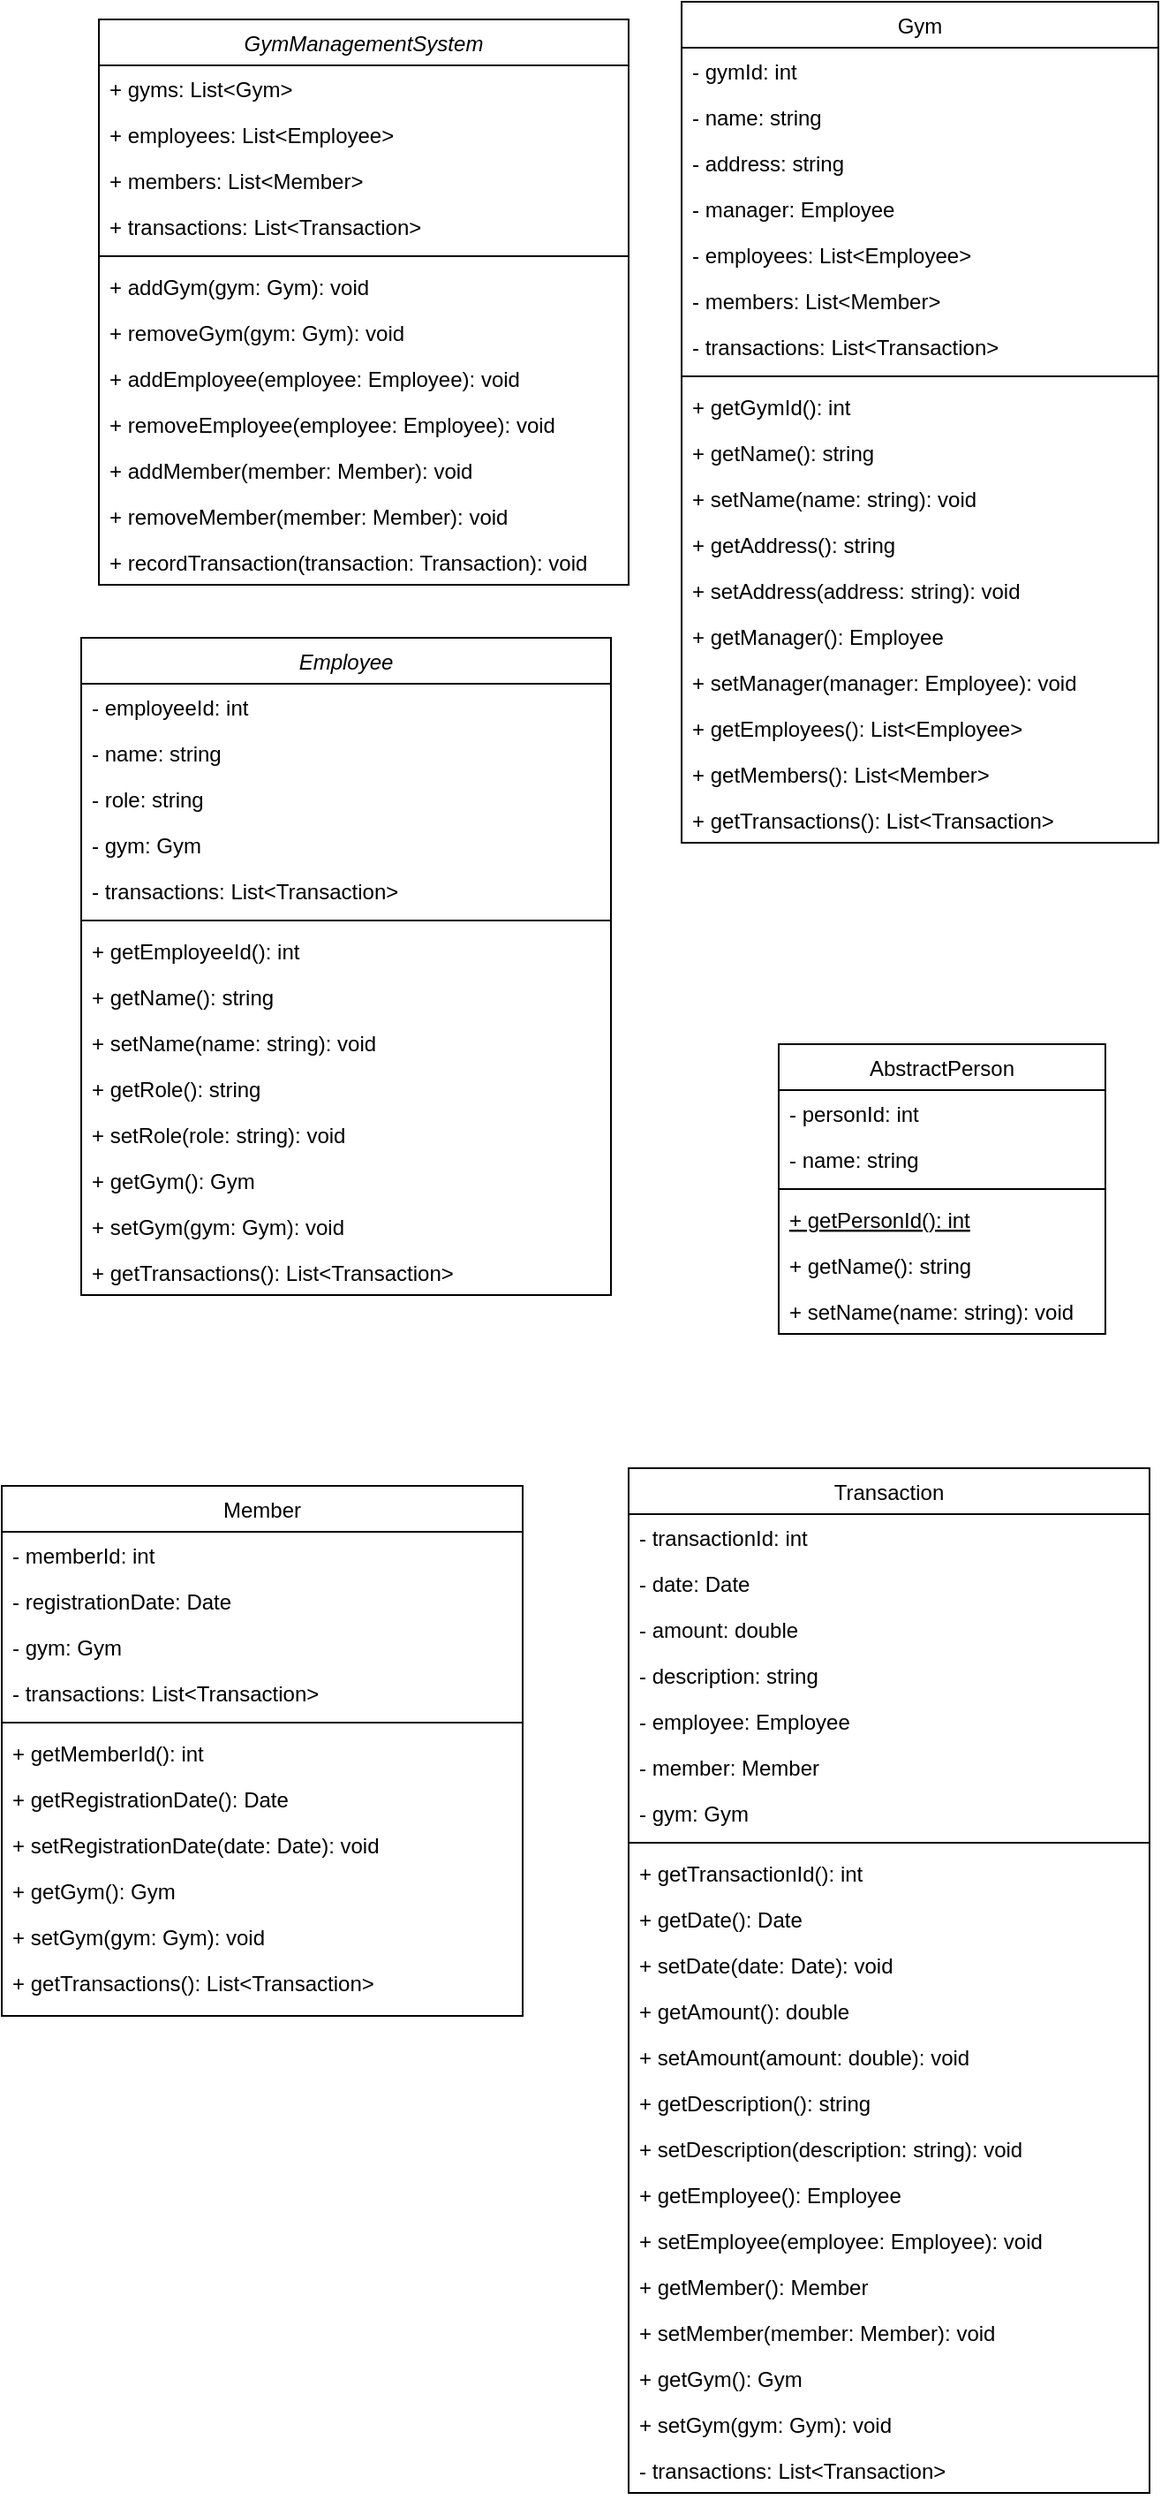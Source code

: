 <mxfile version="22.0.8" type="github">
  <diagram id="C5RBs43oDa-KdzZeNtuy" name="Page-1">
    <mxGraphModel dx="957" dy="524" grid="1" gridSize="10" guides="1" tooltips="1" connect="1" arrows="1" fold="1" page="1" pageScale="1" pageWidth="827" pageHeight="1169" math="0" shadow="0">
      <root>
        <mxCell id="WIyWlLk6GJQsqaUBKTNV-0" />
        <mxCell id="WIyWlLk6GJQsqaUBKTNV-1" parent="WIyWlLk6GJQsqaUBKTNV-0" />
        <mxCell id="zkfFHV4jXpPFQw0GAbJ--0" value="GymManagementSystem" style="swimlane;fontStyle=2;align=center;verticalAlign=top;childLayout=stackLayout;horizontal=1;startSize=26;horizontalStack=0;resizeParent=1;resizeLast=0;collapsible=1;marginBottom=0;rounded=0;shadow=0;strokeWidth=1;" parent="WIyWlLk6GJQsqaUBKTNV-1" vertex="1">
          <mxGeometry x="130" y="120" width="300" height="320" as="geometry">
            <mxRectangle x="230" y="140" width="160" height="26" as="alternateBounds" />
          </mxGeometry>
        </mxCell>
        <mxCell id="zkfFHV4jXpPFQw0GAbJ--1" value="+ gyms: List&lt;Gym&gt;" style="text;align=left;verticalAlign=top;spacingLeft=4;spacingRight=4;overflow=hidden;rotatable=0;points=[[0,0.5],[1,0.5]];portConstraint=eastwest;" parent="zkfFHV4jXpPFQw0GAbJ--0" vertex="1">
          <mxGeometry y="26" width="300" height="26" as="geometry" />
        </mxCell>
        <mxCell id="zkfFHV4jXpPFQw0GAbJ--2" value="+ employees: List&lt;Employee&gt;" style="text;align=left;verticalAlign=top;spacingLeft=4;spacingRight=4;overflow=hidden;rotatable=0;points=[[0,0.5],[1,0.5]];portConstraint=eastwest;rounded=0;shadow=0;html=0;" parent="zkfFHV4jXpPFQw0GAbJ--0" vertex="1">
          <mxGeometry y="52" width="300" height="26" as="geometry" />
        </mxCell>
        <mxCell id="zkfFHV4jXpPFQw0GAbJ--3" value="+ members: List&lt;Member&gt;" style="text;align=left;verticalAlign=top;spacingLeft=4;spacingRight=4;overflow=hidden;rotatable=0;points=[[0,0.5],[1,0.5]];portConstraint=eastwest;rounded=0;shadow=0;html=0;" parent="zkfFHV4jXpPFQw0GAbJ--0" vertex="1">
          <mxGeometry y="78" width="300" height="26" as="geometry" />
        </mxCell>
        <mxCell id="KvkQuEorM9B9V_fO__pe-0" value="+ transactions: List&lt;Transaction&gt; " style="text;align=left;verticalAlign=top;spacingLeft=4;spacingRight=4;overflow=hidden;rotatable=0;points=[[0,0.5],[1,0.5]];portConstraint=eastwest;rounded=0;shadow=0;html=0;" vertex="1" parent="zkfFHV4jXpPFQw0GAbJ--0">
          <mxGeometry y="104" width="300" height="26" as="geometry" />
        </mxCell>
        <mxCell id="zkfFHV4jXpPFQw0GAbJ--4" value="" style="line;html=1;strokeWidth=1;align=left;verticalAlign=middle;spacingTop=-1;spacingLeft=3;spacingRight=3;rotatable=0;labelPosition=right;points=[];portConstraint=eastwest;" parent="zkfFHV4jXpPFQw0GAbJ--0" vertex="1">
          <mxGeometry y="130" width="300" height="8" as="geometry" />
        </mxCell>
        <mxCell id="zkfFHV4jXpPFQw0GAbJ--5" value="+ addGym(gym: Gym): void" style="text;align=left;verticalAlign=top;spacingLeft=4;spacingRight=4;overflow=hidden;rotatable=0;points=[[0,0.5],[1,0.5]];portConstraint=eastwest;" parent="zkfFHV4jXpPFQw0GAbJ--0" vertex="1">
          <mxGeometry y="138" width="300" height="26" as="geometry" />
        </mxCell>
        <mxCell id="KvkQuEorM9B9V_fO__pe-1" value="+ removeGym(gym: Gym): void" style="text;align=left;verticalAlign=top;spacingLeft=4;spacingRight=4;overflow=hidden;rotatable=0;points=[[0,0.5],[1,0.5]];portConstraint=eastwest;" vertex="1" parent="zkfFHV4jXpPFQw0GAbJ--0">
          <mxGeometry y="164" width="300" height="26" as="geometry" />
        </mxCell>
        <mxCell id="KvkQuEorM9B9V_fO__pe-2" value="+ addEmployee(employee: Employee): void" style="text;align=left;verticalAlign=top;spacingLeft=4;spacingRight=4;overflow=hidden;rotatable=0;points=[[0,0.5],[1,0.5]];portConstraint=eastwest;" vertex="1" parent="zkfFHV4jXpPFQw0GAbJ--0">
          <mxGeometry y="190" width="300" height="26" as="geometry" />
        </mxCell>
        <mxCell id="KvkQuEorM9B9V_fO__pe-3" value="+ removeEmployee(employee: Employee): void" style="text;align=left;verticalAlign=top;spacingLeft=4;spacingRight=4;overflow=hidden;rotatable=0;points=[[0,0.5],[1,0.5]];portConstraint=eastwest;" vertex="1" parent="zkfFHV4jXpPFQw0GAbJ--0">
          <mxGeometry y="216" width="300" height="26" as="geometry" />
        </mxCell>
        <mxCell id="KvkQuEorM9B9V_fO__pe-5" value="+ addMember(member: Member): void" style="text;align=left;verticalAlign=top;spacingLeft=4;spacingRight=4;overflow=hidden;rotatable=0;points=[[0,0.5],[1,0.5]];portConstraint=eastwest;" vertex="1" parent="zkfFHV4jXpPFQw0GAbJ--0">
          <mxGeometry y="242" width="300" height="26" as="geometry" />
        </mxCell>
        <mxCell id="KvkQuEorM9B9V_fO__pe-6" value="+ removeMember(member: Member): void" style="text;align=left;verticalAlign=top;spacingLeft=4;spacingRight=4;overflow=hidden;rotatable=0;points=[[0,0.5],[1,0.5]];portConstraint=eastwest;" vertex="1" parent="zkfFHV4jXpPFQw0GAbJ--0">
          <mxGeometry y="268" width="300" height="26" as="geometry" />
        </mxCell>
        <mxCell id="KvkQuEorM9B9V_fO__pe-7" value="+ recordTransaction(transaction: Transaction): void" style="text;align=left;verticalAlign=top;spacingLeft=4;spacingRight=4;overflow=hidden;rotatable=0;points=[[0,0.5],[1,0.5]];portConstraint=eastwest;" vertex="1" parent="zkfFHV4jXpPFQw0GAbJ--0">
          <mxGeometry y="294" width="300" height="26" as="geometry" />
        </mxCell>
        <mxCell id="zkfFHV4jXpPFQw0GAbJ--6" value="  AbstractPerson  " style="swimlane;fontStyle=0;align=center;verticalAlign=top;childLayout=stackLayout;horizontal=1;startSize=26;horizontalStack=0;resizeParent=1;resizeLast=0;collapsible=1;marginBottom=0;rounded=0;shadow=0;strokeWidth=1;" parent="WIyWlLk6GJQsqaUBKTNV-1" vertex="1">
          <mxGeometry x="515" y="700" width="185" height="164" as="geometry">
            <mxRectangle x="515" y="700" width="160" height="26" as="alternateBounds" />
          </mxGeometry>
        </mxCell>
        <mxCell id="zkfFHV4jXpPFQw0GAbJ--7" value="- personId: int " style="text;align=left;verticalAlign=top;spacingLeft=4;spacingRight=4;overflow=hidden;rotatable=0;points=[[0,0.5],[1,0.5]];portConstraint=eastwest;" parent="zkfFHV4jXpPFQw0GAbJ--6" vertex="1">
          <mxGeometry y="26" width="185" height="26" as="geometry" />
        </mxCell>
        <mxCell id="zkfFHV4jXpPFQw0GAbJ--8" value="- name: string " style="text;align=left;verticalAlign=top;spacingLeft=4;spacingRight=4;overflow=hidden;rotatable=0;points=[[0,0.5],[1,0.5]];portConstraint=eastwest;rounded=0;shadow=0;html=0;" parent="zkfFHV4jXpPFQw0GAbJ--6" vertex="1">
          <mxGeometry y="52" width="185" height="26" as="geometry" />
        </mxCell>
        <mxCell id="zkfFHV4jXpPFQw0GAbJ--9" value="" style="line;html=1;strokeWidth=1;align=left;verticalAlign=middle;spacingTop=-1;spacingLeft=3;spacingRight=3;rotatable=0;labelPosition=right;points=[];portConstraint=eastwest;" parent="zkfFHV4jXpPFQw0GAbJ--6" vertex="1">
          <mxGeometry y="78" width="185" height="8" as="geometry" />
        </mxCell>
        <mxCell id="zkfFHV4jXpPFQw0GAbJ--10" value="+ getPersonId(): int" style="text;align=left;verticalAlign=top;spacingLeft=4;spacingRight=4;overflow=hidden;rotatable=0;points=[[0,0.5],[1,0.5]];portConstraint=eastwest;fontStyle=4" parent="zkfFHV4jXpPFQw0GAbJ--6" vertex="1">
          <mxGeometry y="86" width="185" height="26" as="geometry" />
        </mxCell>
        <mxCell id="zkfFHV4jXpPFQw0GAbJ--11" value="+ getName(): string " style="text;align=left;verticalAlign=top;spacingLeft=4;spacingRight=4;overflow=hidden;rotatable=0;points=[[0,0.5],[1,0.5]];portConstraint=eastwest;" parent="zkfFHV4jXpPFQw0GAbJ--6" vertex="1">
          <mxGeometry y="112" width="185" height="26" as="geometry" />
        </mxCell>
        <mxCell id="KvkQuEorM9B9V_fO__pe-33" value="+ setName(name: string): void" style="text;align=left;verticalAlign=top;spacingLeft=4;spacingRight=4;overflow=hidden;rotatable=0;points=[[0,0.5],[1,0.5]];portConstraint=eastwest;" vertex="1" parent="zkfFHV4jXpPFQw0GAbJ--6">
          <mxGeometry y="138" width="185" height="26" as="geometry" />
        </mxCell>
        <mxCell id="zkfFHV4jXpPFQw0GAbJ--13" value="Member " style="swimlane;fontStyle=0;align=center;verticalAlign=top;childLayout=stackLayout;horizontal=1;startSize=26;horizontalStack=0;resizeParent=1;resizeLast=0;collapsible=1;marginBottom=0;rounded=0;shadow=0;strokeWidth=1;" parent="WIyWlLk6GJQsqaUBKTNV-1" vertex="1">
          <mxGeometry x="75" y="950" width="295" height="300" as="geometry">
            <mxRectangle x="75" y="950" width="170" height="26" as="alternateBounds" />
          </mxGeometry>
        </mxCell>
        <mxCell id="zkfFHV4jXpPFQw0GAbJ--14" value="- memberId: int" style="text;align=left;verticalAlign=top;spacingLeft=4;spacingRight=4;overflow=hidden;rotatable=0;points=[[0,0.5],[1,0.5]];portConstraint=eastwest;" parent="zkfFHV4jXpPFQw0GAbJ--13" vertex="1">
          <mxGeometry y="26" width="295" height="26" as="geometry" />
        </mxCell>
        <mxCell id="KvkQuEorM9B9V_fO__pe-34" value="- registrationDate: Date" style="text;align=left;verticalAlign=top;spacingLeft=4;spacingRight=4;overflow=hidden;rotatable=0;points=[[0,0.5],[1,0.5]];portConstraint=eastwest;rounded=0;shadow=0;html=0;" vertex="1" parent="zkfFHV4jXpPFQw0GAbJ--13">
          <mxGeometry y="52" width="295" height="26" as="geometry" />
        </mxCell>
        <mxCell id="KvkQuEorM9B9V_fO__pe-35" value="- gym: Gym" style="text;align=left;verticalAlign=top;spacingLeft=4;spacingRight=4;overflow=hidden;rotatable=0;points=[[0,0.5],[1,0.5]];portConstraint=eastwest;rounded=0;shadow=0;html=0;" vertex="1" parent="zkfFHV4jXpPFQw0GAbJ--13">
          <mxGeometry y="78" width="295" height="26" as="geometry" />
        </mxCell>
        <mxCell id="KvkQuEorM9B9V_fO__pe-36" value="- transactions: List&lt;Transaction&gt;" style="text;align=left;verticalAlign=top;spacingLeft=4;spacingRight=4;overflow=hidden;rotatable=0;points=[[0,0.5],[1,0.5]];portConstraint=eastwest;rounded=0;shadow=0;html=0;" vertex="1" parent="zkfFHV4jXpPFQw0GAbJ--13">
          <mxGeometry y="104" width="295" height="26" as="geometry" />
        </mxCell>
        <mxCell id="KvkQuEorM9B9V_fO__pe-37" value="" style="line;html=1;strokeWidth=1;align=left;verticalAlign=middle;spacingTop=-1;spacingLeft=3;spacingRight=3;rotatable=0;labelPosition=right;points=[];portConstraint=eastwest;" vertex="1" parent="zkfFHV4jXpPFQw0GAbJ--13">
          <mxGeometry y="130" width="295" height="8" as="geometry" />
        </mxCell>
        <mxCell id="KvkQuEorM9B9V_fO__pe-38" value="+ getMemberId(): int" style="text;align=left;verticalAlign=top;spacingLeft=4;spacingRight=4;overflow=hidden;rotatable=0;points=[[0,0.5],[1,0.5]];portConstraint=eastwest;" vertex="1" parent="zkfFHV4jXpPFQw0GAbJ--13">
          <mxGeometry y="138" width="295" height="26" as="geometry" />
        </mxCell>
        <mxCell id="KvkQuEorM9B9V_fO__pe-39" value="+ getRegistrationDate(): Date" style="text;align=left;verticalAlign=top;spacingLeft=4;spacingRight=4;overflow=hidden;rotatable=0;points=[[0,0.5],[1,0.5]];portConstraint=eastwest;" vertex="1" parent="zkfFHV4jXpPFQw0GAbJ--13">
          <mxGeometry y="164" width="295" height="26" as="geometry" />
        </mxCell>
        <mxCell id="KvkQuEorM9B9V_fO__pe-40" value=" + setRegistrationDate(date: Date): void" style="text;align=left;verticalAlign=top;spacingLeft=4;spacingRight=4;overflow=hidden;rotatable=0;points=[[0,0.5],[1,0.5]];portConstraint=eastwest;" vertex="1" parent="zkfFHV4jXpPFQw0GAbJ--13">
          <mxGeometry y="190" width="295" height="26" as="geometry" />
        </mxCell>
        <mxCell id="KvkQuEorM9B9V_fO__pe-41" value="+ getGym(): Gym" style="text;align=left;verticalAlign=top;spacingLeft=4;spacingRight=4;overflow=hidden;rotatable=0;points=[[0,0.5],[1,0.5]];portConstraint=eastwest;" vertex="1" parent="zkfFHV4jXpPFQw0GAbJ--13">
          <mxGeometry y="216" width="295" height="26" as="geometry" />
        </mxCell>
        <mxCell id="KvkQuEorM9B9V_fO__pe-42" value="+ setGym(gym: Gym): void" style="text;align=left;verticalAlign=top;spacingLeft=4;spacingRight=4;overflow=hidden;rotatable=0;points=[[0,0.5],[1,0.5]];portConstraint=eastwest;" vertex="1" parent="zkfFHV4jXpPFQw0GAbJ--13">
          <mxGeometry y="242" width="295" height="26" as="geometry" />
        </mxCell>
        <mxCell id="KvkQuEorM9B9V_fO__pe-43" value="+ getTransactions(): List&lt;Transaction&gt;  " style="text;align=left;verticalAlign=top;spacingLeft=4;spacingRight=4;overflow=hidden;rotatable=0;points=[[0,0.5],[1,0.5]];portConstraint=eastwest;" vertex="1" parent="zkfFHV4jXpPFQw0GAbJ--13">
          <mxGeometry y="268" width="295" height="26" as="geometry" />
        </mxCell>
        <mxCell id="zkfFHV4jXpPFQw0GAbJ--17" value="Gym" style="swimlane;fontStyle=0;align=center;verticalAlign=top;childLayout=stackLayout;horizontal=1;startSize=26;horizontalStack=0;resizeParent=1;resizeLast=0;collapsible=1;marginBottom=0;rounded=0;shadow=0;strokeWidth=1;" parent="WIyWlLk6GJQsqaUBKTNV-1" vertex="1">
          <mxGeometry x="460" y="110" width="270" height="476" as="geometry">
            <mxRectangle x="550" y="140" width="160" height="26" as="alternateBounds" />
          </mxGeometry>
        </mxCell>
        <mxCell id="zkfFHV4jXpPFQw0GAbJ--18" value="- gymId: int" style="text;align=left;verticalAlign=top;spacingLeft=4;spacingRight=4;overflow=hidden;rotatable=0;points=[[0,0.5],[1,0.5]];portConstraint=eastwest;" parent="zkfFHV4jXpPFQw0GAbJ--17" vertex="1">
          <mxGeometry y="26" width="270" height="26" as="geometry" />
        </mxCell>
        <mxCell id="zkfFHV4jXpPFQw0GAbJ--19" value="- name: string" style="text;align=left;verticalAlign=top;spacingLeft=4;spacingRight=4;overflow=hidden;rotatable=0;points=[[0,0.5],[1,0.5]];portConstraint=eastwest;rounded=0;shadow=0;html=0;" parent="zkfFHV4jXpPFQw0GAbJ--17" vertex="1">
          <mxGeometry y="52" width="270" height="26" as="geometry" />
        </mxCell>
        <mxCell id="zkfFHV4jXpPFQw0GAbJ--20" value="- address: string" style="text;align=left;verticalAlign=top;spacingLeft=4;spacingRight=4;overflow=hidden;rotatable=0;points=[[0,0.5],[1,0.5]];portConstraint=eastwest;rounded=0;shadow=0;html=0;" parent="zkfFHV4jXpPFQw0GAbJ--17" vertex="1">
          <mxGeometry y="78" width="270" height="26" as="geometry" />
        </mxCell>
        <mxCell id="zkfFHV4jXpPFQw0GAbJ--21" value="- manager: Employee " style="text;align=left;verticalAlign=top;spacingLeft=4;spacingRight=4;overflow=hidden;rotatable=0;points=[[0,0.5],[1,0.5]];portConstraint=eastwest;rounded=0;shadow=0;html=0;" parent="zkfFHV4jXpPFQw0GAbJ--17" vertex="1">
          <mxGeometry y="104" width="270" height="26" as="geometry" />
        </mxCell>
        <mxCell id="zkfFHV4jXpPFQw0GAbJ--22" value="- employees: List&lt;Employee&gt; " style="text;align=left;verticalAlign=top;spacingLeft=4;spacingRight=4;overflow=hidden;rotatable=0;points=[[0,0.5],[1,0.5]];portConstraint=eastwest;rounded=0;shadow=0;html=0;" parent="zkfFHV4jXpPFQw0GAbJ--17" vertex="1">
          <mxGeometry y="130" width="270" height="26" as="geometry" />
        </mxCell>
        <mxCell id="KvkQuEorM9B9V_fO__pe-9" value="- members: List&lt;Member&gt;" style="text;align=left;verticalAlign=top;spacingLeft=4;spacingRight=4;overflow=hidden;rotatable=0;points=[[0,0.5],[1,0.5]];portConstraint=eastwest;rounded=0;shadow=0;html=0;" vertex="1" parent="zkfFHV4jXpPFQw0GAbJ--17">
          <mxGeometry y="156" width="270" height="26" as="geometry" />
        </mxCell>
        <mxCell id="KvkQuEorM9B9V_fO__pe-8" value="- transactions: List&lt;Transaction&gt;" style="text;align=left;verticalAlign=top;spacingLeft=4;spacingRight=4;overflow=hidden;rotatable=0;points=[[0,0.5],[1,0.5]];portConstraint=eastwest;rounded=0;shadow=0;html=0;" vertex="1" parent="zkfFHV4jXpPFQw0GAbJ--17">
          <mxGeometry y="182" width="270" height="26" as="geometry" />
        </mxCell>
        <mxCell id="zkfFHV4jXpPFQw0GAbJ--23" value="" style="line;html=1;strokeWidth=1;align=left;verticalAlign=middle;spacingTop=-1;spacingLeft=3;spacingRight=3;rotatable=0;labelPosition=right;points=[];portConstraint=eastwest;" parent="zkfFHV4jXpPFQw0GAbJ--17" vertex="1">
          <mxGeometry y="208" width="270" height="8" as="geometry" />
        </mxCell>
        <mxCell id="zkfFHV4jXpPFQw0GAbJ--24" value="+ getGymId(): int" style="text;align=left;verticalAlign=top;spacingLeft=4;spacingRight=4;overflow=hidden;rotatable=0;points=[[0,0.5],[1,0.5]];portConstraint=eastwest;" parent="zkfFHV4jXpPFQw0GAbJ--17" vertex="1">
          <mxGeometry y="216" width="270" height="26" as="geometry" />
        </mxCell>
        <mxCell id="zkfFHV4jXpPFQw0GAbJ--25" value=" + getName(): string  " style="text;align=left;verticalAlign=top;spacingLeft=4;spacingRight=4;overflow=hidden;rotatable=0;points=[[0,0.5],[1,0.5]];portConstraint=eastwest;" parent="zkfFHV4jXpPFQw0GAbJ--17" vertex="1">
          <mxGeometry y="242" width="270" height="26" as="geometry" />
        </mxCell>
        <mxCell id="KvkQuEorM9B9V_fO__pe-10" value="+ setName(name: string): void" style="text;align=left;verticalAlign=top;spacingLeft=4;spacingRight=4;overflow=hidden;rotatable=0;points=[[0,0.5],[1,0.5]];portConstraint=eastwest;" vertex="1" parent="zkfFHV4jXpPFQw0GAbJ--17">
          <mxGeometry y="268" width="270" height="26" as="geometry" />
        </mxCell>
        <mxCell id="KvkQuEorM9B9V_fO__pe-11" value="+ getAddress(): string" style="text;align=left;verticalAlign=top;spacingLeft=4;spacingRight=4;overflow=hidden;rotatable=0;points=[[0,0.5],[1,0.5]];portConstraint=eastwest;" vertex="1" parent="zkfFHV4jXpPFQw0GAbJ--17">
          <mxGeometry y="294" width="270" height="26" as="geometry" />
        </mxCell>
        <mxCell id="KvkQuEorM9B9V_fO__pe-12" value="+ setAddress(address: string): void" style="text;align=left;verticalAlign=top;spacingLeft=4;spacingRight=4;overflow=hidden;rotatable=0;points=[[0,0.5],[1,0.5]];portConstraint=eastwest;" vertex="1" parent="zkfFHV4jXpPFQw0GAbJ--17">
          <mxGeometry y="320" width="270" height="26" as="geometry" />
        </mxCell>
        <mxCell id="KvkQuEorM9B9V_fO__pe-13" value="+ getManager(): Employee" style="text;align=left;verticalAlign=top;spacingLeft=4;spacingRight=4;overflow=hidden;rotatable=0;points=[[0,0.5],[1,0.5]];portConstraint=eastwest;" vertex="1" parent="zkfFHV4jXpPFQw0GAbJ--17">
          <mxGeometry y="346" width="270" height="26" as="geometry" />
        </mxCell>
        <mxCell id="KvkQuEorM9B9V_fO__pe-14" value="+ setManager(manager: Employee): void" style="text;align=left;verticalAlign=top;spacingLeft=4;spacingRight=4;overflow=hidden;rotatable=0;points=[[0,0.5],[1,0.5]];portConstraint=eastwest;" vertex="1" parent="zkfFHV4jXpPFQw0GAbJ--17">
          <mxGeometry y="372" width="270" height="26" as="geometry" />
        </mxCell>
        <mxCell id="KvkQuEorM9B9V_fO__pe-15" value="+ getEmployees(): List&lt;Employee&gt;" style="text;align=left;verticalAlign=top;spacingLeft=4;spacingRight=4;overflow=hidden;rotatable=0;points=[[0,0.5],[1,0.5]];portConstraint=eastwest;" vertex="1" parent="zkfFHV4jXpPFQw0GAbJ--17">
          <mxGeometry y="398" width="270" height="26" as="geometry" />
        </mxCell>
        <mxCell id="KvkQuEorM9B9V_fO__pe-16" value="+ getMembers(): List&lt;Member&gt; " style="text;align=left;verticalAlign=top;spacingLeft=4;spacingRight=4;overflow=hidden;rotatable=0;points=[[0,0.5],[1,0.5]];portConstraint=eastwest;" vertex="1" parent="zkfFHV4jXpPFQw0GAbJ--17">
          <mxGeometry y="424" width="270" height="26" as="geometry" />
        </mxCell>
        <mxCell id="KvkQuEorM9B9V_fO__pe-17" value="+ getTransactions(): List&lt;Transaction&gt; " style="text;align=left;verticalAlign=top;spacingLeft=4;spacingRight=4;overflow=hidden;rotatable=0;points=[[0,0.5],[1,0.5]];portConstraint=eastwest;" vertex="1" parent="zkfFHV4jXpPFQw0GAbJ--17">
          <mxGeometry y="450" width="270" height="26" as="geometry" />
        </mxCell>
        <mxCell id="KvkQuEorM9B9V_fO__pe-18" value="Employee" style="swimlane;fontStyle=2;align=center;verticalAlign=top;childLayout=stackLayout;horizontal=1;startSize=26;horizontalStack=0;resizeParent=1;resizeLast=0;collapsible=1;marginBottom=0;rounded=0;shadow=0;strokeWidth=1;" vertex="1" parent="WIyWlLk6GJQsqaUBKTNV-1">
          <mxGeometry x="120" y="470" width="300" height="372" as="geometry">
            <mxRectangle x="230" y="140" width="160" height="26" as="alternateBounds" />
          </mxGeometry>
        </mxCell>
        <mxCell id="KvkQuEorM9B9V_fO__pe-19" value="- employeeId: int" style="text;align=left;verticalAlign=top;spacingLeft=4;spacingRight=4;overflow=hidden;rotatable=0;points=[[0,0.5],[1,0.5]];portConstraint=eastwest;" vertex="1" parent="KvkQuEorM9B9V_fO__pe-18">
          <mxGeometry y="26" width="300" height="26" as="geometry" />
        </mxCell>
        <mxCell id="KvkQuEorM9B9V_fO__pe-20" value="- name: string" style="text;align=left;verticalAlign=top;spacingLeft=4;spacingRight=4;overflow=hidden;rotatable=0;points=[[0,0.5],[1,0.5]];portConstraint=eastwest;rounded=0;shadow=0;html=0;" vertex="1" parent="KvkQuEorM9B9V_fO__pe-18">
          <mxGeometry y="52" width="300" height="26" as="geometry" />
        </mxCell>
        <mxCell id="KvkQuEorM9B9V_fO__pe-21" value="- role: string" style="text;align=left;verticalAlign=top;spacingLeft=4;spacingRight=4;overflow=hidden;rotatable=0;points=[[0,0.5],[1,0.5]];portConstraint=eastwest;rounded=0;shadow=0;html=0;" vertex="1" parent="KvkQuEorM9B9V_fO__pe-18">
          <mxGeometry y="78" width="300" height="26" as="geometry" />
        </mxCell>
        <mxCell id="KvkQuEorM9B9V_fO__pe-31" value="- gym: Gym" style="text;align=left;verticalAlign=top;spacingLeft=4;spacingRight=4;overflow=hidden;rotatable=0;points=[[0,0.5],[1,0.5]];portConstraint=eastwest;rounded=0;shadow=0;html=0;" vertex="1" parent="KvkQuEorM9B9V_fO__pe-18">
          <mxGeometry y="104" width="300" height="26" as="geometry" />
        </mxCell>
        <mxCell id="KvkQuEorM9B9V_fO__pe-22" value="- transactions: List&lt;Transaction&gt;" style="text;align=left;verticalAlign=top;spacingLeft=4;spacingRight=4;overflow=hidden;rotatable=0;points=[[0,0.5],[1,0.5]];portConstraint=eastwest;rounded=0;shadow=0;html=0;" vertex="1" parent="KvkQuEorM9B9V_fO__pe-18">
          <mxGeometry y="130" width="300" height="26" as="geometry" />
        </mxCell>
        <mxCell id="KvkQuEorM9B9V_fO__pe-23" value="" style="line;html=1;strokeWidth=1;align=left;verticalAlign=middle;spacingTop=-1;spacingLeft=3;spacingRight=3;rotatable=0;labelPosition=right;points=[];portConstraint=eastwest;" vertex="1" parent="KvkQuEorM9B9V_fO__pe-18">
          <mxGeometry y="156" width="300" height="8" as="geometry" />
        </mxCell>
        <mxCell id="KvkQuEorM9B9V_fO__pe-24" value="+ getEmployeeId(): int" style="text;align=left;verticalAlign=top;spacingLeft=4;spacingRight=4;overflow=hidden;rotatable=0;points=[[0,0.5],[1,0.5]];portConstraint=eastwest;" vertex="1" parent="KvkQuEorM9B9V_fO__pe-18">
          <mxGeometry y="164" width="300" height="26" as="geometry" />
        </mxCell>
        <mxCell id="KvkQuEorM9B9V_fO__pe-25" value="+ getName(): string " style="text;align=left;verticalAlign=top;spacingLeft=4;spacingRight=4;overflow=hidden;rotatable=0;points=[[0,0.5],[1,0.5]];portConstraint=eastwest;" vertex="1" parent="KvkQuEorM9B9V_fO__pe-18">
          <mxGeometry y="190" width="300" height="26" as="geometry" />
        </mxCell>
        <mxCell id="KvkQuEorM9B9V_fO__pe-26" value="+ setName(name: string): void" style="text;align=left;verticalAlign=top;spacingLeft=4;spacingRight=4;overflow=hidden;rotatable=0;points=[[0,0.5],[1,0.5]];portConstraint=eastwest;" vertex="1" parent="KvkQuEorM9B9V_fO__pe-18">
          <mxGeometry y="216" width="300" height="26" as="geometry" />
        </mxCell>
        <mxCell id="KvkQuEorM9B9V_fO__pe-27" value="+ getRole(): string" style="text;align=left;verticalAlign=top;spacingLeft=4;spacingRight=4;overflow=hidden;rotatable=0;points=[[0,0.5],[1,0.5]];portConstraint=eastwest;" vertex="1" parent="KvkQuEorM9B9V_fO__pe-18">
          <mxGeometry y="242" width="300" height="26" as="geometry" />
        </mxCell>
        <mxCell id="KvkQuEorM9B9V_fO__pe-28" value="+ setRole(role: string): void" style="text;align=left;verticalAlign=top;spacingLeft=4;spacingRight=4;overflow=hidden;rotatable=0;points=[[0,0.5],[1,0.5]];portConstraint=eastwest;" vertex="1" parent="KvkQuEorM9B9V_fO__pe-18">
          <mxGeometry y="268" width="300" height="26" as="geometry" />
        </mxCell>
        <mxCell id="KvkQuEorM9B9V_fO__pe-29" value="+ getGym(): Gym" style="text;align=left;verticalAlign=top;spacingLeft=4;spacingRight=4;overflow=hidden;rotatable=0;points=[[0,0.5],[1,0.5]];portConstraint=eastwest;" vertex="1" parent="KvkQuEorM9B9V_fO__pe-18">
          <mxGeometry y="294" width="300" height="26" as="geometry" />
        </mxCell>
        <mxCell id="KvkQuEorM9B9V_fO__pe-30" value="+ setGym(gym: Gym): void " style="text;align=left;verticalAlign=top;spacingLeft=4;spacingRight=4;overflow=hidden;rotatable=0;points=[[0,0.5],[1,0.5]];portConstraint=eastwest;" vertex="1" parent="KvkQuEorM9B9V_fO__pe-18">
          <mxGeometry y="320" width="300" height="26" as="geometry" />
        </mxCell>
        <mxCell id="KvkQuEorM9B9V_fO__pe-32" value="+ getTransactions(): List&lt;Transaction&gt;" style="text;align=left;verticalAlign=top;spacingLeft=4;spacingRight=4;overflow=hidden;rotatable=0;points=[[0,0.5],[1,0.5]];portConstraint=eastwest;" vertex="1" parent="KvkQuEorM9B9V_fO__pe-18">
          <mxGeometry y="346" width="300" height="26" as="geometry" />
        </mxCell>
        <mxCell id="KvkQuEorM9B9V_fO__pe-46" value="Transaction" style="swimlane;fontStyle=0;align=center;verticalAlign=top;childLayout=stackLayout;horizontal=1;startSize=26;horizontalStack=0;resizeParent=1;resizeLast=0;collapsible=1;marginBottom=0;rounded=0;shadow=0;strokeWidth=1;" vertex="1" parent="WIyWlLk6GJQsqaUBKTNV-1">
          <mxGeometry x="430" y="940" width="295" height="580" as="geometry">
            <mxRectangle x="75" y="950" width="170" height="26" as="alternateBounds" />
          </mxGeometry>
        </mxCell>
        <mxCell id="KvkQuEorM9B9V_fO__pe-47" value="- transactionId: int" style="text;align=left;verticalAlign=top;spacingLeft=4;spacingRight=4;overflow=hidden;rotatable=0;points=[[0,0.5],[1,0.5]];portConstraint=eastwest;" vertex="1" parent="KvkQuEorM9B9V_fO__pe-46">
          <mxGeometry y="26" width="295" height="26" as="geometry" />
        </mxCell>
        <mxCell id="KvkQuEorM9B9V_fO__pe-48" value="- date: Date" style="text;align=left;verticalAlign=top;spacingLeft=4;spacingRight=4;overflow=hidden;rotatable=0;points=[[0,0.5],[1,0.5]];portConstraint=eastwest;rounded=0;shadow=0;html=0;" vertex="1" parent="KvkQuEorM9B9V_fO__pe-46">
          <mxGeometry y="52" width="295" height="26" as="geometry" />
        </mxCell>
        <mxCell id="KvkQuEorM9B9V_fO__pe-49" value="- amount: double" style="text;align=left;verticalAlign=top;spacingLeft=4;spacingRight=4;overflow=hidden;rotatable=0;points=[[0,0.5],[1,0.5]];portConstraint=eastwest;rounded=0;shadow=0;html=0;" vertex="1" parent="KvkQuEorM9B9V_fO__pe-46">
          <mxGeometry y="78" width="295" height="26" as="geometry" />
        </mxCell>
        <mxCell id="KvkQuEorM9B9V_fO__pe-50" value="- description: string" style="text;align=left;verticalAlign=top;spacingLeft=4;spacingRight=4;overflow=hidden;rotatable=0;points=[[0,0.5],[1,0.5]];portConstraint=eastwest;rounded=0;shadow=0;html=0;" vertex="1" parent="KvkQuEorM9B9V_fO__pe-46">
          <mxGeometry y="104" width="295" height="26" as="geometry" />
        </mxCell>
        <mxCell id="KvkQuEorM9B9V_fO__pe-52" value="- employee: Employee" style="text;align=left;verticalAlign=top;spacingLeft=4;spacingRight=4;overflow=hidden;rotatable=0;points=[[0,0.5],[1,0.5]];portConstraint=eastwest;" vertex="1" parent="KvkQuEorM9B9V_fO__pe-46">
          <mxGeometry y="130" width="295" height="26" as="geometry" />
        </mxCell>
        <mxCell id="KvkQuEorM9B9V_fO__pe-54" value="- member: Member" style="text;align=left;verticalAlign=top;spacingLeft=4;spacingRight=4;overflow=hidden;rotatable=0;points=[[0,0.5],[1,0.5]];portConstraint=eastwest;" vertex="1" parent="KvkQuEorM9B9V_fO__pe-46">
          <mxGeometry y="156" width="295" height="26" as="geometry" />
        </mxCell>
        <mxCell id="KvkQuEorM9B9V_fO__pe-53" value="- gym: Gym" style="text;align=left;verticalAlign=top;spacingLeft=4;spacingRight=4;overflow=hidden;rotatable=0;points=[[0,0.5],[1,0.5]];portConstraint=eastwest;" vertex="1" parent="KvkQuEorM9B9V_fO__pe-46">
          <mxGeometry y="182" width="295" height="26" as="geometry" />
        </mxCell>
        <mxCell id="KvkQuEorM9B9V_fO__pe-51" value="" style="line;html=1;strokeWidth=1;align=left;verticalAlign=middle;spacingTop=-1;spacingLeft=3;spacingRight=3;rotatable=0;labelPosition=right;points=[];portConstraint=eastwest;" vertex="1" parent="KvkQuEorM9B9V_fO__pe-46">
          <mxGeometry y="208" width="295" height="8" as="geometry" />
        </mxCell>
        <mxCell id="KvkQuEorM9B9V_fO__pe-55" value="+ getTransactionId(): int " style="text;align=left;verticalAlign=top;spacingLeft=4;spacingRight=4;overflow=hidden;rotatable=0;points=[[0,0.5],[1,0.5]];portConstraint=eastwest;" vertex="1" parent="KvkQuEorM9B9V_fO__pe-46">
          <mxGeometry y="216" width="295" height="26" as="geometry" />
        </mxCell>
        <mxCell id="KvkQuEorM9B9V_fO__pe-56" value="+ getDate(): Date" style="text;align=left;verticalAlign=top;spacingLeft=4;spacingRight=4;overflow=hidden;rotatable=0;points=[[0,0.5],[1,0.5]];portConstraint=eastwest;" vertex="1" parent="KvkQuEorM9B9V_fO__pe-46">
          <mxGeometry y="242" width="295" height="26" as="geometry" />
        </mxCell>
        <mxCell id="KvkQuEorM9B9V_fO__pe-57" value=" + setDate(date: Date): void" style="text;align=left;verticalAlign=top;spacingLeft=4;spacingRight=4;overflow=hidden;rotatable=0;points=[[0,0.5],[1,0.5]];portConstraint=eastwest;" vertex="1" parent="KvkQuEorM9B9V_fO__pe-46">
          <mxGeometry y="268" width="295" height="26" as="geometry" />
        </mxCell>
        <mxCell id="KvkQuEorM9B9V_fO__pe-58" value="+ getAmount(): double" style="text;align=left;verticalAlign=top;spacingLeft=4;spacingRight=4;overflow=hidden;rotatable=0;points=[[0,0.5],[1,0.5]];portConstraint=eastwest;rounded=0;shadow=0;html=0;" vertex="1" parent="KvkQuEorM9B9V_fO__pe-46">
          <mxGeometry y="294" width="295" height="26" as="geometry" />
        </mxCell>
        <mxCell id="KvkQuEorM9B9V_fO__pe-59" value="+ setAmount(amount: double): void" style="text;align=left;verticalAlign=top;spacingLeft=4;spacingRight=4;overflow=hidden;rotatable=0;points=[[0,0.5],[1,0.5]];portConstraint=eastwest;rounded=0;shadow=0;html=0;" vertex="1" parent="KvkQuEorM9B9V_fO__pe-46">
          <mxGeometry y="320" width="295" height="26" as="geometry" />
        </mxCell>
        <mxCell id="KvkQuEorM9B9V_fO__pe-60" value="+ getDescription(): string" style="text;align=left;verticalAlign=top;spacingLeft=4;spacingRight=4;overflow=hidden;rotatable=0;points=[[0,0.5],[1,0.5]];portConstraint=eastwest;rounded=0;shadow=0;html=0;" vertex="1" parent="KvkQuEorM9B9V_fO__pe-46">
          <mxGeometry y="346" width="295" height="26" as="geometry" />
        </mxCell>
        <mxCell id="KvkQuEorM9B9V_fO__pe-61" value="+ setDescription(description: string): void" style="text;align=left;verticalAlign=top;spacingLeft=4;spacingRight=4;overflow=hidden;rotatable=0;points=[[0,0.5],[1,0.5]];portConstraint=eastwest;rounded=0;shadow=0;html=0;" vertex="1" parent="KvkQuEorM9B9V_fO__pe-46">
          <mxGeometry y="372" width="295" height="26" as="geometry" />
        </mxCell>
        <mxCell id="KvkQuEorM9B9V_fO__pe-62" value="+ getEmployee(): Employee" style="text;align=left;verticalAlign=top;spacingLeft=4;spacingRight=4;overflow=hidden;rotatable=0;points=[[0,0.5],[1,0.5]];portConstraint=eastwest;rounded=0;shadow=0;html=0;" vertex="1" parent="KvkQuEorM9B9V_fO__pe-46">
          <mxGeometry y="398" width="295" height="26" as="geometry" />
        </mxCell>
        <mxCell id="KvkQuEorM9B9V_fO__pe-63" value="+ setEmployee(employee: Employee): void" style="text;align=left;verticalAlign=top;spacingLeft=4;spacingRight=4;overflow=hidden;rotatable=0;points=[[0,0.5],[1,0.5]];portConstraint=eastwest;rounded=0;shadow=0;html=0;" vertex="1" parent="KvkQuEorM9B9V_fO__pe-46">
          <mxGeometry y="424" width="295" height="26" as="geometry" />
        </mxCell>
        <mxCell id="KvkQuEorM9B9V_fO__pe-64" value="+ getMember(): Member" style="text;align=left;verticalAlign=top;spacingLeft=4;spacingRight=4;overflow=hidden;rotatable=0;points=[[0,0.5],[1,0.5]];portConstraint=eastwest;rounded=0;shadow=0;html=0;" vertex="1" parent="KvkQuEorM9B9V_fO__pe-46">
          <mxGeometry y="450" width="295" height="26" as="geometry" />
        </mxCell>
        <mxCell id="KvkQuEorM9B9V_fO__pe-65" value="+ setMember(member: Member): void" style="text;align=left;verticalAlign=top;spacingLeft=4;spacingRight=4;overflow=hidden;rotatable=0;points=[[0,0.5],[1,0.5]];portConstraint=eastwest;rounded=0;shadow=0;html=0;" vertex="1" parent="KvkQuEorM9B9V_fO__pe-46">
          <mxGeometry y="476" width="295" height="26" as="geometry" />
        </mxCell>
        <mxCell id="KvkQuEorM9B9V_fO__pe-66" value="+ getGym(): Gym" style="text;align=left;verticalAlign=top;spacingLeft=4;spacingRight=4;overflow=hidden;rotatable=0;points=[[0,0.5],[1,0.5]];portConstraint=eastwest;rounded=0;shadow=0;html=0;" vertex="1" parent="KvkQuEorM9B9V_fO__pe-46">
          <mxGeometry y="502" width="295" height="26" as="geometry" />
        </mxCell>
        <mxCell id="KvkQuEorM9B9V_fO__pe-67" value="+ setGym(gym: Gym): void" style="text;align=left;verticalAlign=top;spacingLeft=4;spacingRight=4;overflow=hidden;rotatable=0;points=[[0,0.5],[1,0.5]];portConstraint=eastwest;rounded=0;shadow=0;html=0;" vertex="1" parent="KvkQuEorM9B9V_fO__pe-46">
          <mxGeometry y="528" width="295" height="26" as="geometry" />
        </mxCell>
        <mxCell id="KvkQuEorM9B9V_fO__pe-68" value="- transactions: List&lt;Transaction&gt;" style="text;align=left;verticalAlign=top;spacingLeft=4;spacingRight=4;overflow=hidden;rotatable=0;points=[[0,0.5],[1,0.5]];portConstraint=eastwest;rounded=0;shadow=0;html=0;" vertex="1" parent="KvkQuEorM9B9V_fO__pe-46">
          <mxGeometry y="554" width="295" height="26" as="geometry" />
        </mxCell>
      </root>
    </mxGraphModel>
  </diagram>
</mxfile>
